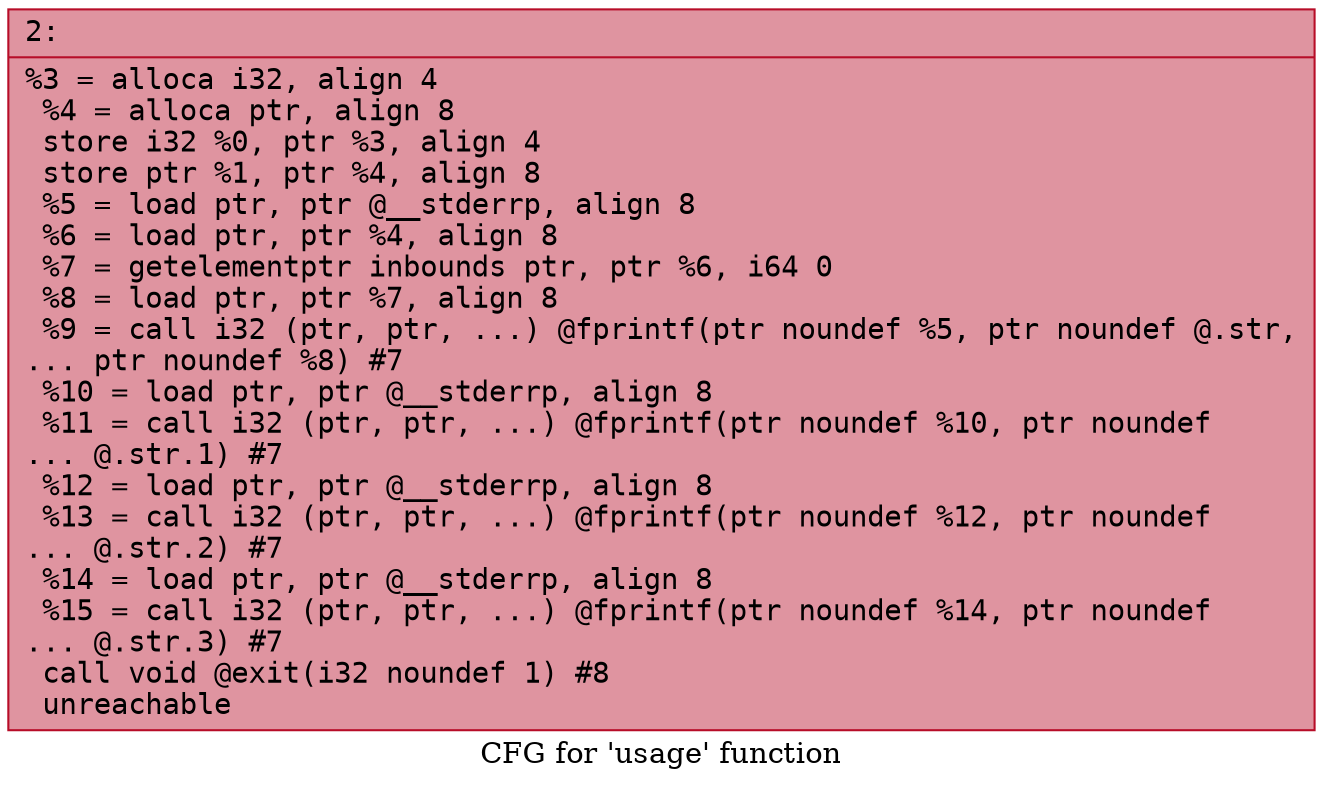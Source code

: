 digraph "CFG for 'usage' function" {
	label="CFG for 'usage' function";

	Node0x600001f9e440 [shape=record,color="#b70d28ff", style=filled, fillcolor="#b70d2870" fontname="Courier",label="{2:\l|  %3 = alloca i32, align 4\l  %4 = alloca ptr, align 8\l  store i32 %0, ptr %3, align 4\l  store ptr %1, ptr %4, align 8\l  %5 = load ptr, ptr @__stderrp, align 8\l  %6 = load ptr, ptr %4, align 8\l  %7 = getelementptr inbounds ptr, ptr %6, i64 0\l  %8 = load ptr, ptr %7, align 8\l  %9 = call i32 (ptr, ptr, ...) @fprintf(ptr noundef %5, ptr noundef @.str,\l... ptr noundef %8) #7\l  %10 = load ptr, ptr @__stderrp, align 8\l  %11 = call i32 (ptr, ptr, ...) @fprintf(ptr noundef %10, ptr noundef\l... @.str.1) #7\l  %12 = load ptr, ptr @__stderrp, align 8\l  %13 = call i32 (ptr, ptr, ...) @fprintf(ptr noundef %12, ptr noundef\l... @.str.2) #7\l  %14 = load ptr, ptr @__stderrp, align 8\l  %15 = call i32 (ptr, ptr, ...) @fprintf(ptr noundef %14, ptr noundef\l... @.str.3) #7\l  call void @exit(i32 noundef 1) #8\l  unreachable\l}"];
}
